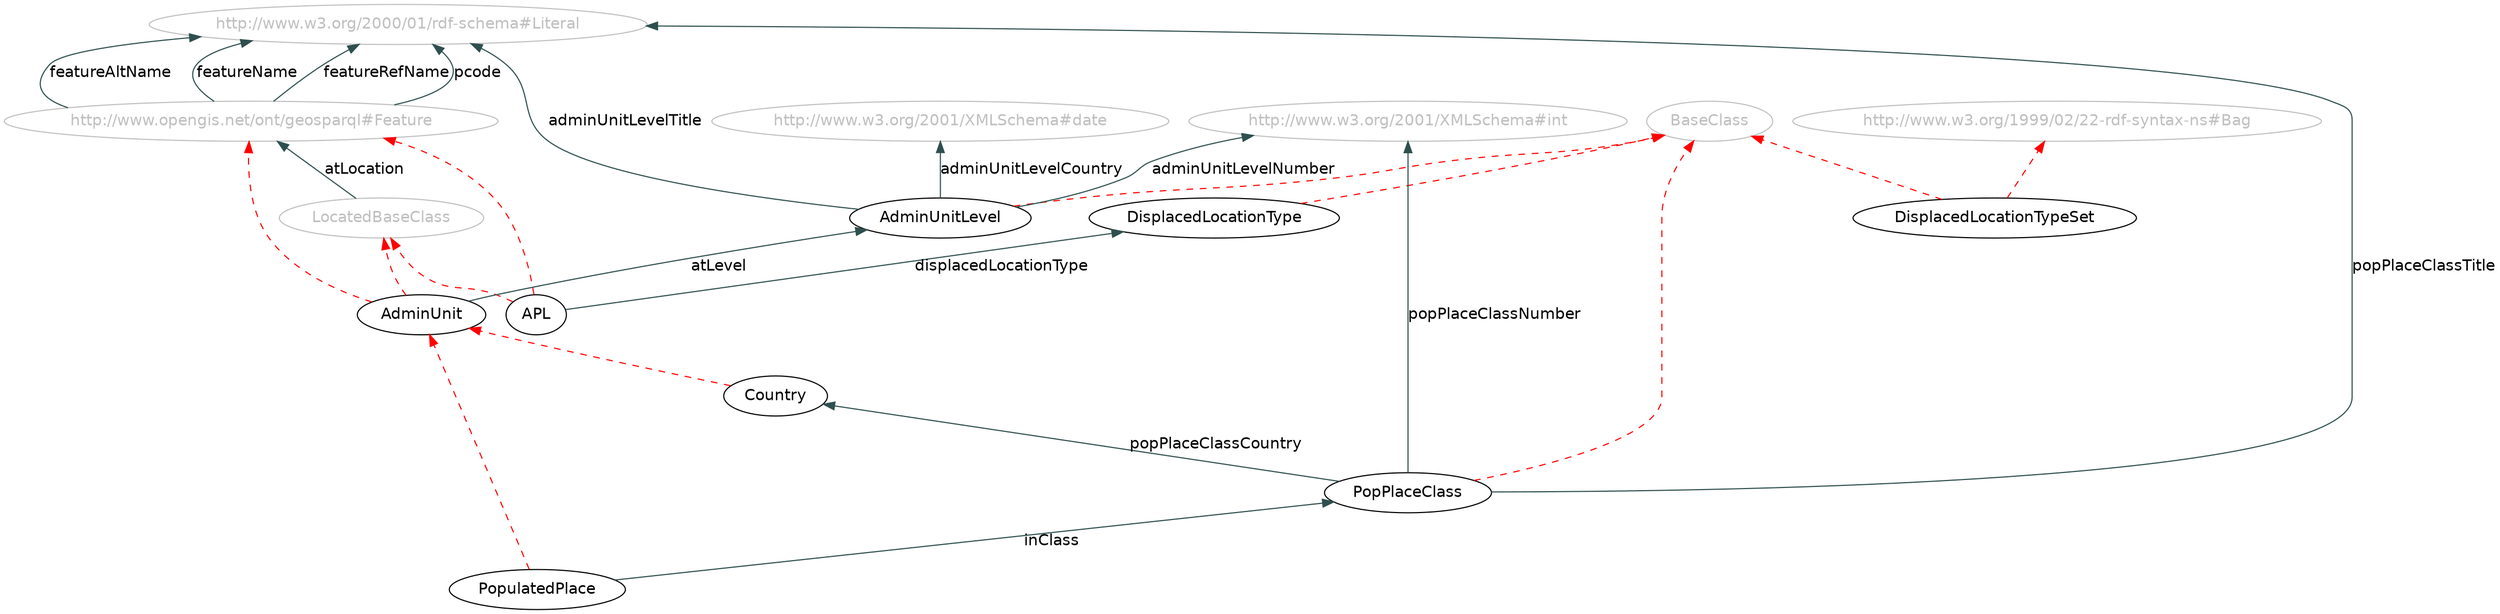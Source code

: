 digraph { 
 rankdir="BT";	
 charset="utf-8";
 overlap=false;
 edge [color=darkslategray];
 edge [fontname=Helvetica];
 node [fontname=Helvetica];

"APL" [ URL = "./#APL"] ;
		"http://www.opengis.net/ont/geosparql#Feature" [ URL = "./#APL" color="gray" fontcolor="gray"] ;
				"APL" -> "http://www.opengis.net/ont/geosparql#Feature" [ color=red style="dashed" ]; 
			"LocatedBaseClass" [ URL = "./#APL" color="gray" fontcolor="gray"] ;
				"APL" -> "LocatedBaseClass" [ color=red style="dashed" ]; 
			"AdminUnit" [ URL = "./#AdminUnit"] ;
		"http://www.opengis.net/ont/geosparql#Feature" [ URL = "./#AdminUnit" color="gray" fontcolor="gray"] ;
				"AdminUnit" -> "http://www.opengis.net/ont/geosparql#Feature" [ color=red style="dashed" ]; 
			"LocatedBaseClass" [ URL = "./#AdminUnit" color="gray" fontcolor="gray"] ;
				"AdminUnit" -> "LocatedBaseClass" [ color=red style="dashed" ]; 
			"AdminUnitLevel" [ URL = "./#AdminUnitLevel"] ;
		"BaseClass" [ URL = "./#AdminUnitLevel" color="gray" fontcolor="gray"] ;
				"AdminUnitLevel" -> "BaseClass" [ color=red style="dashed" ]; 
			"Country" [ URL = "./#Country"] ;
		"Country" -> "AdminUnit" [ color=red style="dashed" ]; 
			"DisplacedLocationType" [ URL = "./#DisplacedLocationType"] ;
		"BaseClass" [ URL = "./#DisplacedLocationType" color="gray" fontcolor="gray"] ;
				"DisplacedLocationType" -> "BaseClass" [ color=red style="dashed" ]; 
			"DisplacedLocationTypeSet" [ URL = "./#DisplacedLocationTypeSet"] ;
		"BaseClass" [ URL = "./#DisplacedLocationTypeSet" color="gray" fontcolor="gray"] ;
				"DisplacedLocationTypeSet" -> "BaseClass" [ color=red style="dashed" ]; 
			"http://www.w3.org/1999/02/22-rdf-syntax-ns#Bag" [ URL = "./#DisplacedLocationTypeSet" color="gray" fontcolor="gray"] ;
				"DisplacedLocationTypeSet" -> "http://www.w3.org/1999/02/22-rdf-syntax-ns#Bag" [ color=red style="dashed" ]; 
			"PopPlaceClass" [ URL = "./#PopPlaceClass"] ;
		"BaseClass" [ URL = "./#PopPlaceClass" color="gray" fontcolor="gray"] ;
				"PopPlaceClass" -> "BaseClass" [ color=red style="dashed" ]; 
			"PopulatedPlace" [ URL = "./#PopulatedPlace"] ;
		"PopulatedPlace" -> "AdminUnit" [ color=red style="dashed" ]; 
			"http://www.w3.org/2001/XMLSchema#date" [ URL = "./#http://www.w3.org/2001/XMLSchema#date" color="gray" fontcolor="gray"] ;
					"AdminUnitLevel" -> "http://www.w3.org/2001/XMLSchema#date" [ label="adminUnitLevelCountry" URL = "./#adminUnitLevelCountry"]; 
				"http://www.w3.org/2001/XMLSchema#int" [ URL = "./#http://www.w3.org/2001/XMLSchema#int" color="gray" fontcolor="gray"] ;
					"AdminUnitLevel" -> "http://www.w3.org/2001/XMLSchema#int" [ label="adminUnitLevelNumber" URL = "./#adminUnitLevelNumber"]; 
				"http://www.w3.org/2000/01/rdf-schema#Literal" [ URL = "./#http://www.w3.org/2000/01/rdf-schema#Literal" color="gray" fontcolor="gray"] ;
					"AdminUnitLevel" -> "http://www.w3.org/2000/01/rdf-schema#Literal" [ label="adminUnitLevelTitle" URL = "./#adminUnitLevelTitle"]; 
				"AdminUnit" -> "AdminUnitLevel" [ label="atLevel" URL = "./#atLevel"]; 
				"LocatedBaseClass" [ URL = "./#LocatedBaseClass" color="gray" fontcolor="gray"] ;
				"http://www.opengis.net/ont/geosparql#Feature" [ URL = "./#http://www.opengis.net/ont/geosparql#Feature" color="gray" fontcolor="gray"] ;
					"LocatedBaseClass" -> "http://www.opengis.net/ont/geosparql#Feature" [ label="atLocation" URL = "./#atLocation"]; 
				"APL" -> "DisplacedLocationType" [ label="displacedLocationType" URL = "./#displacedLocationType"]; 
				"http://www.opengis.net/ont/geosparql#Feature" [ URL = "./#http://www.opengis.net/ont/geosparql#Feature" color="gray" fontcolor="gray"] ;
				"http://www.w3.org/2000/01/rdf-schema#Literal" [ URL = "./#http://www.w3.org/2000/01/rdf-schema#Literal" color="gray" fontcolor="gray"] ;
					"http://www.opengis.net/ont/geosparql#Feature" -> "http://www.w3.org/2000/01/rdf-schema#Literal" [ label="featureAltName" URL = "./#featureAltName"]; 
				"http://www.opengis.net/ont/geosparql#Feature" [ URL = "./#http://www.opengis.net/ont/geosparql#Feature" color="gray" fontcolor="gray"] ;
				"http://www.w3.org/2000/01/rdf-schema#Literal" [ URL = "./#http://www.w3.org/2000/01/rdf-schema#Literal" color="gray" fontcolor="gray"] ;
					"http://www.opengis.net/ont/geosparql#Feature" -> "http://www.w3.org/2000/01/rdf-schema#Literal" [ label="featureName" URL = "./#featureName"]; 
				"http://www.opengis.net/ont/geosparql#Feature" [ URL = "./#http://www.opengis.net/ont/geosparql#Feature" color="gray" fontcolor="gray"] ;
				"http://www.w3.org/2000/01/rdf-schema#Literal" [ URL = "./#http://www.w3.org/2000/01/rdf-schema#Literal" color="gray" fontcolor="gray"] ;
					"http://www.opengis.net/ont/geosparql#Feature" -> "http://www.w3.org/2000/01/rdf-schema#Literal" [ label="featureRefName" URL = "./#featureRefName"]; 
				"PopulatedPlace" -> "PopPlaceClass" [ label="inClass" URL = "./#inClass"]; 
				"http://www.opengis.net/ont/geosparql#Feature" [ URL = "./#http://www.opengis.net/ont/geosparql#Feature" color="gray" fontcolor="gray"] ;
				"http://www.w3.org/2000/01/rdf-schema#Literal" [ URL = "./#http://www.w3.org/2000/01/rdf-schema#Literal" color="gray" fontcolor="gray"] ;
					"http://www.opengis.net/ont/geosparql#Feature" -> "http://www.w3.org/2000/01/rdf-schema#Literal" [ label="pcode" URL = "./#pcode"]; 
				"PopPlaceClass" -> "Country" [ label="popPlaceClassCountry" URL = "./#popPlaceClassCountry"]; 
				"http://www.w3.org/2001/XMLSchema#int" [ URL = "./#http://www.w3.org/2001/XMLSchema#int" color="gray" fontcolor="gray"] ;
					"PopPlaceClass" -> "http://www.w3.org/2001/XMLSchema#int" [ label="popPlaceClassNumber" URL = "./#popPlaceClassNumber"]; 
				"http://www.w3.org/2000/01/rdf-schema#Literal" [ URL = "./#http://www.w3.org/2000/01/rdf-schema#Literal" color="gray" fontcolor="gray"] ;
					"PopPlaceClass" -> "http://www.w3.org/2000/01/rdf-schema#Literal" [ label="popPlaceClassTitle" URL = "./#popPlaceClassTitle"]; 
				}